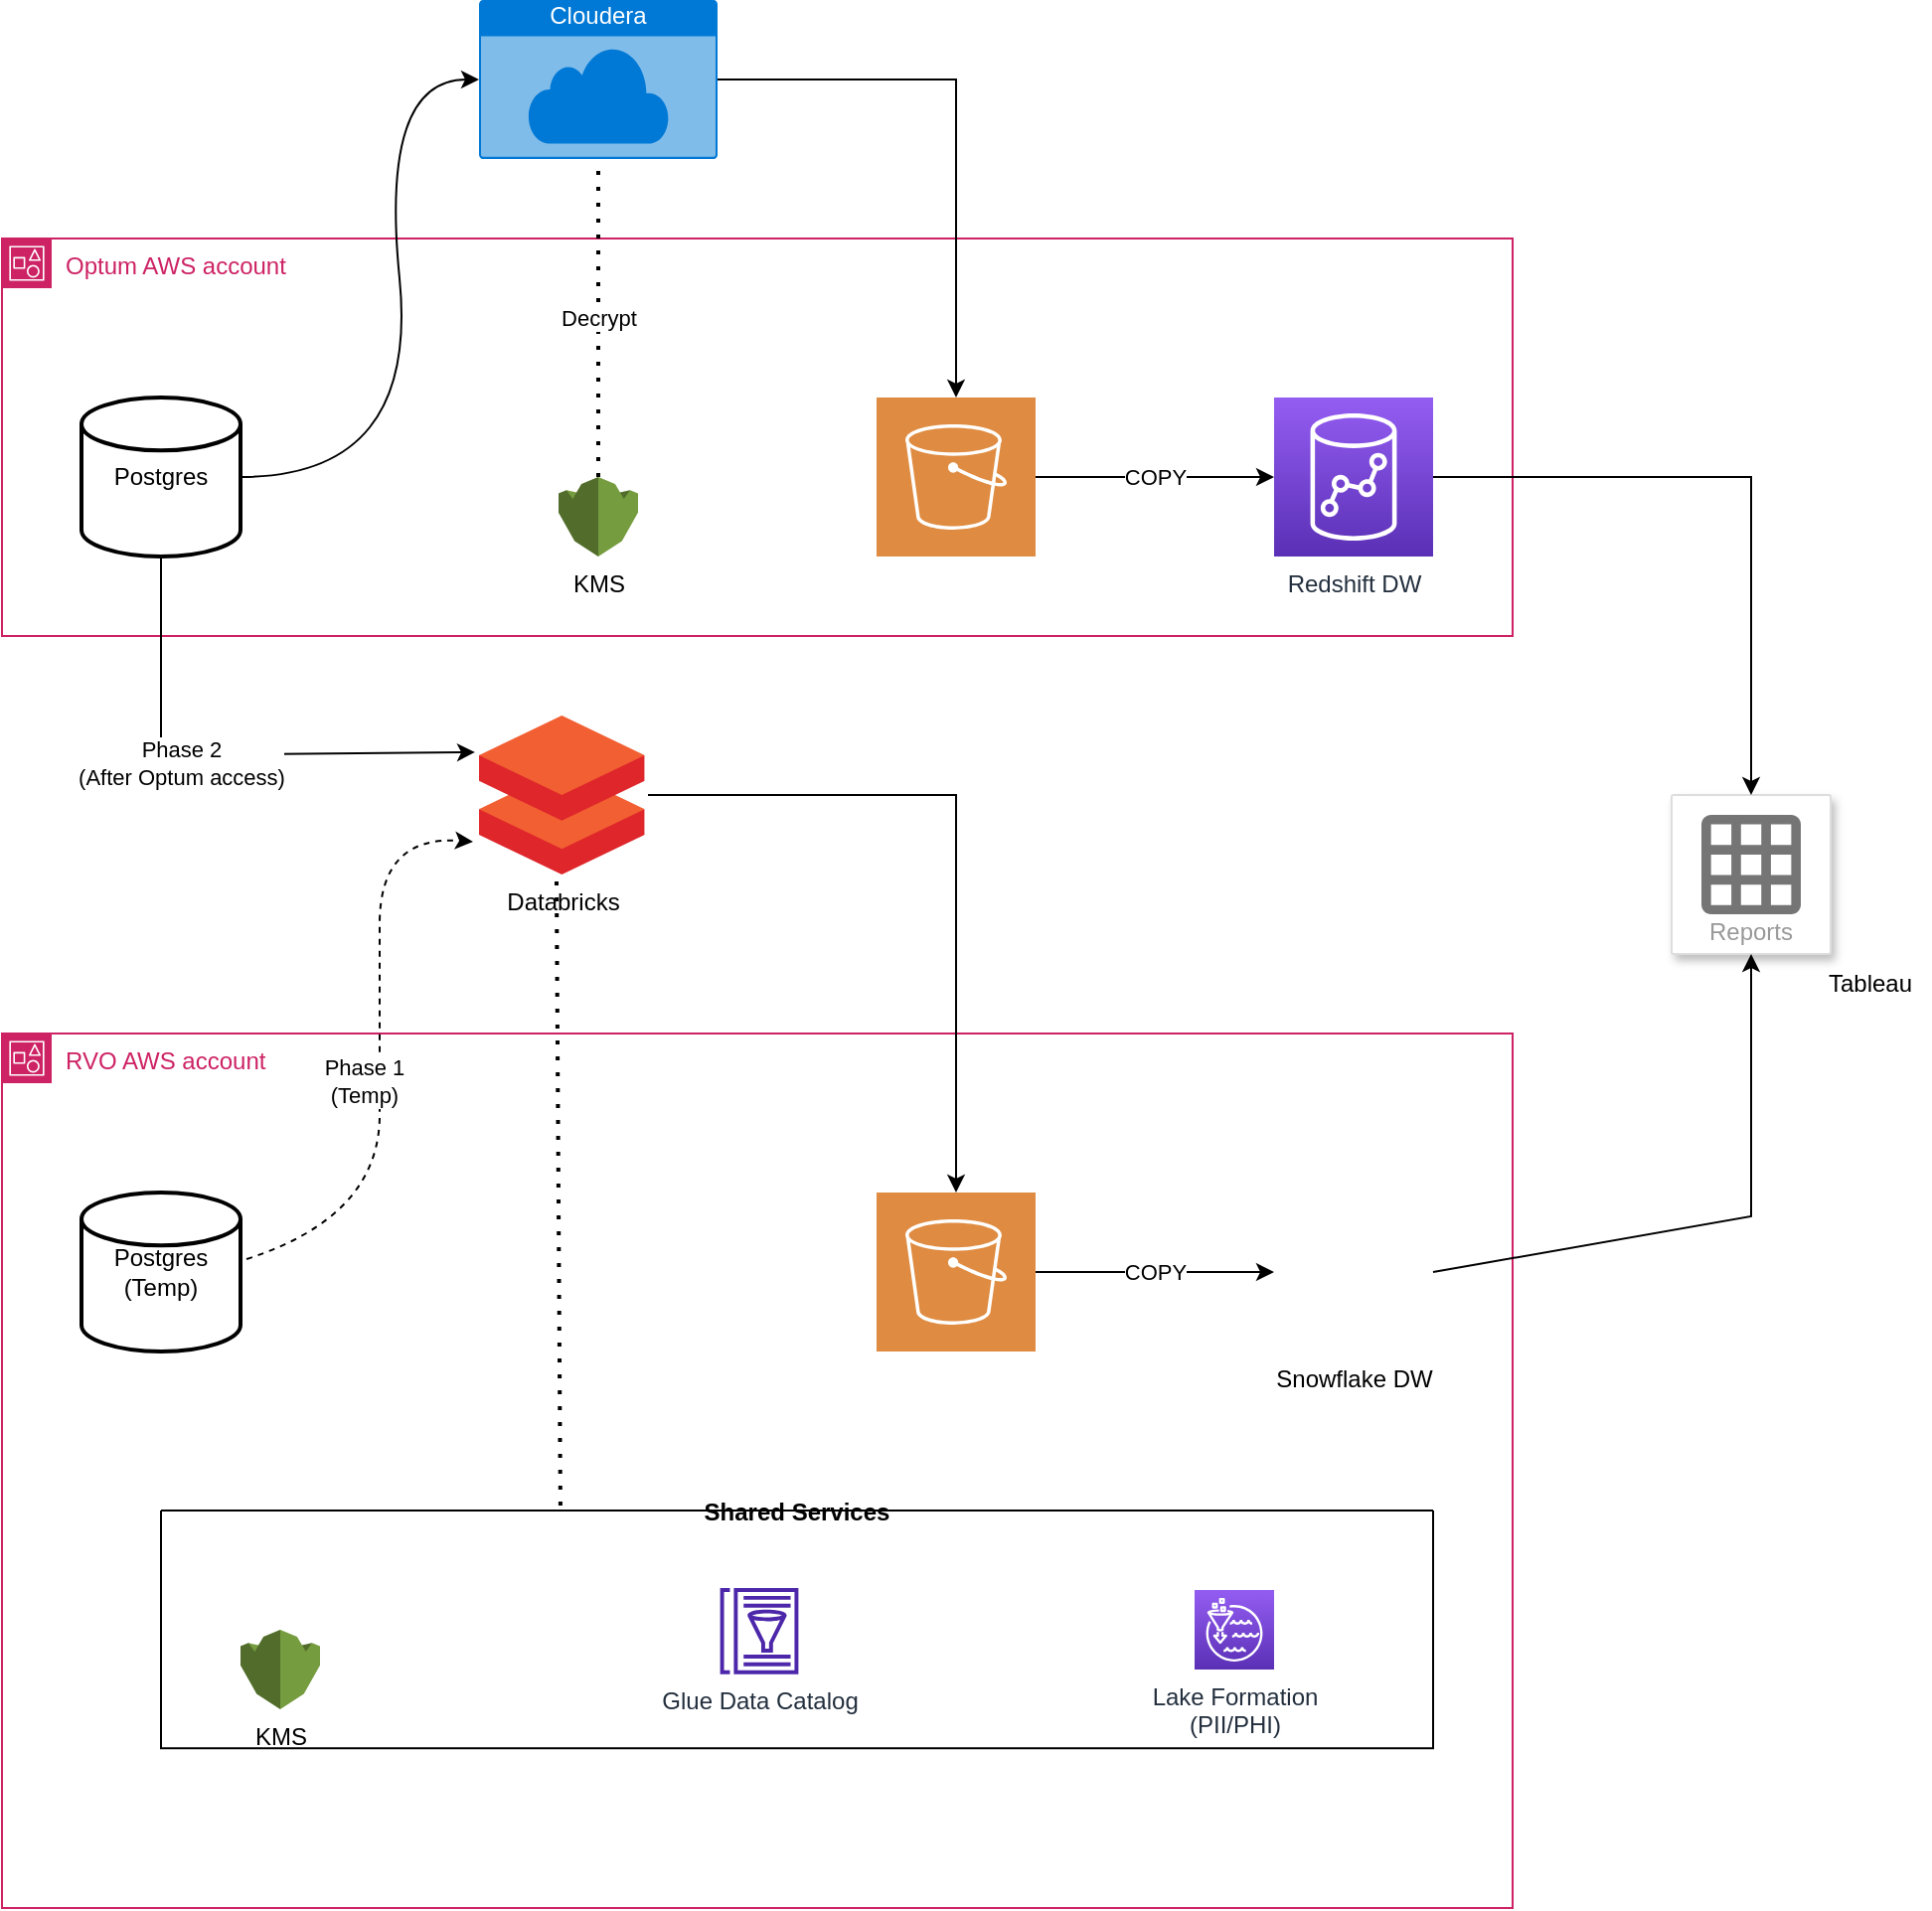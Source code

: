 <mxfile version="21.0.6" type="github">
  <diagram name="Page-1" id="Ek1pL3_suj74Txv8RKXf">
    <mxGraphModel dx="1242" dy="828" grid="1" gridSize="10" guides="1" tooltips="1" connect="1" arrows="1" fold="1" page="1" pageScale="1" pageWidth="850" pageHeight="1100" math="0" shadow="0">
      <root>
        <mxCell id="0" />
        <mxCell id="1" parent="0" />
        <mxCell id="rIcIW_MhtgpGFl4HYt5P-1" value="Optum AWS account" style="points=[[0,0],[0.25,0],[0.5,0],[0.75,0],[1,0],[1,0.25],[1,0.5],[1,0.75],[1,1],[0.75,1],[0.5,1],[0.25,1],[0,1],[0,0.75],[0,0.5],[0,0.25]];outlineConnect=0;gradientColor=none;html=1;whiteSpace=wrap;fontSize=12;fontStyle=0;container=1;pointerEvents=0;collapsible=0;recursiveResize=0;shape=mxgraph.aws4.group;grIcon=mxgraph.aws4.group_account;strokeColor=#CD2264;fillColor=none;verticalAlign=top;align=left;spacingLeft=30;fontColor=#CD2264;dashed=0;" parent="1" vertex="1">
          <mxGeometry x="40" y="240" width="760" height="200" as="geometry" />
        </mxCell>
        <mxCell id="rIcIW_MhtgpGFl4HYt5P-2" value="Postgres" style="strokeWidth=2;html=1;shape=mxgraph.flowchart.database;whiteSpace=wrap;" parent="rIcIW_MhtgpGFl4HYt5P-1" vertex="1">
          <mxGeometry x="40" y="80" width="80" height="80" as="geometry" />
        </mxCell>
        <mxCell id="rIcIW_MhtgpGFl4HYt5P-7" value="Redshift DW" style="sketch=0;points=[[0,0,0],[0.25,0,0],[0.5,0,0],[0.75,0,0],[1,0,0],[0,1,0],[0.25,1,0],[0.5,1,0],[0.75,1,0],[1,1,0],[0,0.25,0],[0,0.5,0],[0,0.75,0],[1,0.25,0],[1,0.5,0],[1,0.75,0]];outlineConnect=0;fontColor=#232F3E;gradientColor=#945DF2;gradientDirection=north;fillColor=#5A30B5;strokeColor=#ffffff;dashed=0;verticalLabelPosition=bottom;verticalAlign=top;align=center;html=1;fontSize=12;fontStyle=0;aspect=fixed;shape=mxgraph.aws4.resourceIcon;resIcon=mxgraph.aws4.redshift;" parent="rIcIW_MhtgpGFl4HYt5P-1" vertex="1">
          <mxGeometry x="640" y="80" width="80" height="80" as="geometry" />
        </mxCell>
        <mxCell id="rIcIW_MhtgpGFl4HYt5P-10" value="" style="sketch=0;pointerEvents=1;shadow=0;dashed=0;html=1;strokeColor=none;fillColor=#DF8C42;labelPosition=center;verticalLabelPosition=bottom;verticalAlign=top;align=center;outlineConnect=0;shape=mxgraph.veeam2.aws_s3;" parent="rIcIW_MhtgpGFl4HYt5P-1" vertex="1">
          <mxGeometry x="440" y="80" width="80" height="80" as="geometry" />
        </mxCell>
        <mxCell id="rIcIW_MhtgpGFl4HYt5P-13" value="" style="endArrow=classic;html=1;rounded=0;entryX=0;entryY=0.5;entryDx=0;entryDy=0;entryPerimeter=0;" parent="rIcIW_MhtgpGFl4HYt5P-1" source="rIcIW_MhtgpGFl4HYt5P-10" target="rIcIW_MhtgpGFl4HYt5P-7" edge="1">
          <mxGeometry width="50" height="50" relative="1" as="geometry">
            <mxPoint x="510" y="160" as="sourcePoint" />
            <mxPoint x="560" y="110" as="targetPoint" />
          </mxGeometry>
        </mxCell>
        <mxCell id="rIcIW_MhtgpGFl4HYt5P-14" value="COPY" style="edgeLabel;html=1;align=center;verticalAlign=middle;resizable=0;points=[];" parent="rIcIW_MhtgpGFl4HYt5P-13" vertex="1" connectable="0">
          <mxGeometry x="-0.2" y="-1" relative="1" as="geometry">
            <mxPoint x="12" y="-1" as="offset" />
          </mxGeometry>
        </mxCell>
        <mxCell id="rIcIW_MhtgpGFl4HYt5P-43" value="KMS" style="outlineConnect=0;dashed=0;verticalLabelPosition=bottom;verticalAlign=top;align=center;html=1;shape=mxgraph.aws3.kms;fillColor=#759C3E;gradientColor=none;" parent="rIcIW_MhtgpGFl4HYt5P-1" vertex="1">
          <mxGeometry x="280" y="120" width="40" height="40" as="geometry" />
        </mxCell>
        <mxCell id="rIcIW_MhtgpGFl4HYt5P-46" value="Decrypt" style="endArrow=none;dashed=1;html=1;dashPattern=1 3;strokeWidth=2;rounded=0;entryX=0.5;entryY=1;entryDx=0;entryDy=0;entryPerimeter=0;" parent="rIcIW_MhtgpGFl4HYt5P-1" target="rIcIW_MhtgpGFl4HYt5P-5" edge="1">
          <mxGeometry width="50" height="50" relative="1" as="geometry">
            <mxPoint x="300" y="120" as="sourcePoint" />
            <mxPoint x="350" y="70" as="targetPoint" />
          </mxGeometry>
        </mxCell>
        <mxCell id="rIcIW_MhtgpGFl4HYt5P-12" style="edgeStyle=orthogonalEdgeStyle;rounded=0;orthogonalLoop=1;jettySize=auto;html=1;exitX=1;exitY=0.5;exitDx=0;exitDy=0;exitPerimeter=0;" parent="1" source="rIcIW_MhtgpGFl4HYt5P-5" target="rIcIW_MhtgpGFl4HYt5P-10" edge="1">
          <mxGeometry relative="1" as="geometry" />
        </mxCell>
        <mxCell id="rIcIW_MhtgpGFl4HYt5P-5" value="Cloudera" style="html=1;whiteSpace=wrap;strokeColor=none;fillColor=#0079D6;labelPosition=center;verticalLabelPosition=middle;verticalAlign=top;align=center;fontSize=12;outlineConnect=0;spacingTop=-6;fontColor=#FFFFFF;sketch=0;shape=mxgraph.sitemap.cloud;" parent="1" vertex="1">
          <mxGeometry x="280" y="120" width="120" height="80" as="geometry" />
        </mxCell>
        <mxCell id="rIcIW_MhtgpGFl4HYt5P-8" value="" style="curved=1;endArrow=classic;html=1;rounded=0;exitX=1;exitY=0.5;exitDx=0;exitDy=0;exitPerimeter=0;entryX=0;entryY=0.5;entryDx=0;entryDy=0;entryPerimeter=0;" parent="1" source="rIcIW_MhtgpGFl4HYt5P-2" target="rIcIW_MhtgpGFl4HYt5P-5" edge="1">
          <mxGeometry width="50" height="50" relative="1" as="geometry">
            <mxPoint x="210" y="360" as="sourcePoint" />
            <mxPoint x="260" y="310" as="targetPoint" />
            <Array as="points">
              <mxPoint x="250" y="360" />
              <mxPoint x="230" y="160" />
            </Array>
          </mxGeometry>
        </mxCell>
        <mxCell id="rIcIW_MhtgpGFl4HYt5P-15" value="RVO AWS account" style="points=[[0,0],[0.25,0],[0.5,0],[0.75,0],[1,0],[1,0.25],[1,0.5],[1,0.75],[1,1],[0.75,1],[0.5,1],[0.25,1],[0,1],[0,0.75],[0,0.5],[0,0.25]];outlineConnect=0;gradientColor=none;html=1;whiteSpace=wrap;fontSize=12;fontStyle=0;container=1;pointerEvents=0;collapsible=0;recursiveResize=0;shape=mxgraph.aws4.group;grIcon=mxgraph.aws4.group_account;strokeColor=#CD2264;fillColor=none;verticalAlign=top;align=left;spacingLeft=30;fontColor=#CD2264;dashed=0;" parent="1" vertex="1">
          <mxGeometry x="40" y="640" width="760" height="440" as="geometry" />
        </mxCell>
        <mxCell id="rIcIW_MhtgpGFl4HYt5P-16" value="Postgres&lt;br&gt;(Temp)" style="strokeWidth=2;html=1;shape=mxgraph.flowchart.database;whiteSpace=wrap;" parent="rIcIW_MhtgpGFl4HYt5P-15" vertex="1">
          <mxGeometry x="40" y="80" width="80" height="80" as="geometry" />
        </mxCell>
        <mxCell id="rIcIW_MhtgpGFl4HYt5P-18" value="" style="sketch=0;pointerEvents=1;shadow=0;dashed=0;html=1;strokeColor=none;fillColor=#DF8C42;labelPosition=center;verticalLabelPosition=bottom;verticalAlign=top;align=center;outlineConnect=0;shape=mxgraph.veeam2.aws_s3;" parent="rIcIW_MhtgpGFl4HYt5P-15" vertex="1">
          <mxGeometry x="440" y="80" width="80" height="80" as="geometry" />
        </mxCell>
        <mxCell id="rIcIW_MhtgpGFl4HYt5P-19" value="" style="endArrow=classic;html=1;rounded=0;entryX=0;entryY=0.5;entryDx=0;entryDy=0;entryPerimeter=0;" parent="rIcIW_MhtgpGFl4HYt5P-15" source="rIcIW_MhtgpGFl4HYt5P-18" edge="1">
          <mxGeometry width="50" height="50" relative="1" as="geometry">
            <mxPoint x="510" y="160" as="sourcePoint" />
            <mxPoint x="640" y="120" as="targetPoint" />
          </mxGeometry>
        </mxCell>
        <mxCell id="rIcIW_MhtgpGFl4HYt5P-20" value="COPY" style="edgeLabel;html=1;align=center;verticalAlign=middle;resizable=0;points=[];" parent="rIcIW_MhtgpGFl4HYt5P-19" vertex="1" connectable="0">
          <mxGeometry x="-0.2" y="-1" relative="1" as="geometry">
            <mxPoint x="12" y="-1" as="offset" />
          </mxGeometry>
        </mxCell>
        <mxCell id="rIcIW_MhtgpGFl4HYt5P-21" value="Snowflake DW" style="shape=image;html=1;verticalAlign=top;verticalLabelPosition=bottom;labelBackgroundColor=#ffffff;imageAspect=0;aspect=fixed;image=https://cdn4.iconfinder.com/data/icons/christmas-2434/128/Artboard_3-128.png" parent="rIcIW_MhtgpGFl4HYt5P-15" vertex="1">
          <mxGeometry x="640" y="80" width="80" height="80" as="geometry" />
        </mxCell>
        <mxCell id="rIcIW_MhtgpGFl4HYt5P-44" value="KMS" style="outlineConnect=0;dashed=0;verticalLabelPosition=bottom;verticalAlign=top;align=center;html=1;shape=mxgraph.aws3.kms;fillColor=#759C3E;gradientColor=none;" parent="rIcIW_MhtgpGFl4HYt5P-15" vertex="1">
          <mxGeometry x="120" y="300" width="40" height="40" as="geometry" />
        </mxCell>
        <mxCell id="rIcIW_MhtgpGFl4HYt5P-45" value="Shared Services" style="swimlane;startSize=0;" parent="rIcIW_MhtgpGFl4HYt5P-15" vertex="1">
          <mxGeometry x="80" y="240" width="640" height="119.59" as="geometry" />
        </mxCell>
        <mxCell id="rIcIW_MhtgpGFl4HYt5P-42" value="Lake Formation &lt;br&gt;(PII/PHI)" style="sketch=0;points=[[0,0,0],[0.25,0,0],[0.5,0,0],[0.75,0,0],[1,0,0],[0,1,0],[0.25,1,0],[0.5,1,0],[0.75,1,0],[1,1,0],[0,0.25,0],[0,0.5,0],[0,0.75,0],[1,0.25,0],[1,0.5,0],[1,0.75,0]];outlineConnect=0;fontColor=#232F3E;gradientColor=#945DF2;gradientDirection=north;fillColor=#5A30B5;strokeColor=#ffffff;dashed=0;verticalLabelPosition=bottom;verticalAlign=top;align=center;html=1;fontSize=12;fontStyle=0;aspect=fixed;shape=mxgraph.aws4.resourceIcon;resIcon=mxgraph.aws4.lake_formation;" parent="rIcIW_MhtgpGFl4HYt5P-45" vertex="1">
          <mxGeometry x="520" y="40" width="40" height="40" as="geometry" />
        </mxCell>
        <mxCell id="rIcIW_MhtgpGFl4HYt5P-41" value="Glue Data Catalog" style="sketch=0;outlineConnect=0;fontColor=#232F3E;gradientColor=none;fillColor=#4D27AA;strokeColor=none;dashed=0;verticalLabelPosition=bottom;verticalAlign=top;align=center;html=1;fontSize=12;fontStyle=0;aspect=fixed;pointerEvents=1;shape=mxgraph.aws4.glue_data_catalog;" parent="rIcIW_MhtgpGFl4HYt5P-45" vertex="1">
          <mxGeometry x="281" y="39" width="40" height="43.33" as="geometry" />
        </mxCell>
        <mxCell id="rIcIW_MhtgpGFl4HYt5P-22" value="Databricks" style="sketch=0;aspect=fixed;html=1;points=[];align=center;image;fontSize=12;image=img/lib/mscae/Databricks.svg;" parent="1" vertex="1">
          <mxGeometry x="280" y="480" width="83.33" height="80" as="geometry" />
        </mxCell>
        <mxCell id="rIcIW_MhtgpGFl4HYt5P-25" value="" style="curved=1;endArrow=classic;html=1;rounded=0;exitX=1.038;exitY=0.419;exitDx=0;exitDy=0;exitPerimeter=0;entryX=-0.036;entryY=0.794;entryDx=0;entryDy=0;entryPerimeter=0;dashed=1;" parent="1" edge="1" target="rIcIW_MhtgpGFl4HYt5P-22" source="rIcIW_MhtgpGFl4HYt5P-16">
          <mxGeometry width="50" height="50" relative="1" as="geometry">
            <mxPoint x="160" y="800" as="sourcePoint" />
            <mxPoint x="280" y="600" as="targetPoint" />
            <Array as="points">
              <mxPoint x="230" y="732" />
              <mxPoint x="230" y="630" />
              <mxPoint x="230" y="540" />
            </Array>
          </mxGeometry>
        </mxCell>
        <mxCell id="rIcIW_MhtgpGFl4HYt5P-29" value="Phase 1&lt;br&gt;(Temp)" style="edgeLabel;html=1;align=center;verticalAlign=middle;resizable=0;points=[];" parent="rIcIW_MhtgpGFl4HYt5P-25" vertex="1" connectable="0">
          <mxGeometry x="-0.103" y="2" relative="1" as="geometry">
            <mxPoint x="-6" as="offset" />
          </mxGeometry>
        </mxCell>
        <mxCell id="rIcIW_MhtgpGFl4HYt5P-33" value="Reports" style="strokeColor=#dddddd;shadow=1;strokeWidth=1;rounded=1;absoluteArcSize=1;arcSize=2;labelPosition=center;verticalLabelPosition=middle;align=center;verticalAlign=bottom;spacingLeft=0;fontColor=#999999;fontSize=12;whiteSpace=wrap;spacingBottom=2;html=1;" parent="1" vertex="1">
          <mxGeometry x="880" y="520" width="80" height="80" as="geometry" />
        </mxCell>
        <mxCell id="rIcIW_MhtgpGFl4HYt5P-34" value="" style="sketch=0;dashed=0;connectable=0;html=1;fillColor=#757575;strokeColor=none;shape=mxgraph.gcp2.report;part=1;" parent="rIcIW_MhtgpGFl4HYt5P-33" vertex="1">
          <mxGeometry x="0.5" width="50" height="50" relative="1" as="geometry">
            <mxPoint x="-25" y="10" as="offset" />
          </mxGeometry>
        </mxCell>
        <mxCell id="rIcIW_MhtgpGFl4HYt5P-35" value="" style="endArrow=classic;html=1;rounded=0;exitX=1;exitY=0.5;exitDx=0;exitDy=0;exitPerimeter=0;entryX=0.5;entryY=0;entryDx=0;entryDy=0;" parent="1" source="rIcIW_MhtgpGFl4HYt5P-7" target="rIcIW_MhtgpGFl4HYt5P-33" edge="1">
          <mxGeometry width="50" height="50" relative="1" as="geometry">
            <mxPoint x="400" y="580" as="sourcePoint" />
            <mxPoint x="450" y="530" as="targetPoint" />
            <Array as="points">
              <mxPoint x="920" y="360" />
            </Array>
          </mxGeometry>
        </mxCell>
        <mxCell id="rIcIW_MhtgpGFl4HYt5P-36" value="" style="endArrow=classic;html=1;rounded=0;exitX=1;exitY=0.5;exitDx=0;exitDy=0;entryX=0.5;entryY=1;entryDx=0;entryDy=0;" parent="1" source="rIcIW_MhtgpGFl4HYt5P-21" target="rIcIW_MhtgpGFl4HYt5P-33" edge="1">
          <mxGeometry width="50" height="50" relative="1" as="geometry">
            <mxPoint x="400" y="580" as="sourcePoint" />
            <mxPoint x="450" y="530" as="targetPoint" />
            <Array as="points">
              <mxPoint x="920" y="732" />
            </Array>
          </mxGeometry>
        </mxCell>
        <mxCell id="rIcIW_MhtgpGFl4HYt5P-40" value="Tableau" style="text;html=1;strokeColor=none;fillColor=none;align=center;verticalAlign=middle;whiteSpace=wrap;rounded=0;" parent="1" vertex="1">
          <mxGeometry x="950" y="600" width="60" height="30" as="geometry" />
        </mxCell>
        <mxCell id="rIcIW_MhtgpGFl4HYt5P-52" value="" style="endArrow=none;dashed=1;html=1;dashPattern=1 3;strokeWidth=2;rounded=0;entryX=0.468;entryY=1.044;entryDx=0;entryDy=0;entryPerimeter=0;exitX=0.314;exitY=-0.021;exitDx=0;exitDy=0;exitPerimeter=0;" parent="1" source="rIcIW_MhtgpGFl4HYt5P-45" target="rIcIW_MhtgpGFl4HYt5P-22" edge="1">
          <mxGeometry width="50" height="50" relative="1" as="geometry">
            <mxPoint x="400" y="772" as="sourcePoint" />
            <mxPoint x="450" y="722" as="targetPoint" />
          </mxGeometry>
        </mxCell>
        <mxCell id="1LFbqm2XHdZCkg8zWfsO-2" value="" style="endArrow=classic;html=1;rounded=0;entryX=-0.024;entryY=0.231;entryDx=0;entryDy=0;entryPerimeter=0;exitX=0.5;exitY=1;exitDx=0;exitDy=0;exitPerimeter=0;" edge="1" parent="1" source="rIcIW_MhtgpGFl4HYt5P-2" target="rIcIW_MhtgpGFl4HYt5P-22">
          <mxGeometry width="50" height="50" relative="1" as="geometry">
            <mxPoint x="140" y="470" as="sourcePoint" />
            <mxPoint x="660" y="470" as="targetPoint" />
            <Array as="points">
              <mxPoint x="120" y="500" />
            </Array>
          </mxGeometry>
        </mxCell>
        <mxCell id="1LFbqm2XHdZCkg8zWfsO-3" value="Phase 2&lt;br&gt;(After Optum access)" style="edgeLabel;html=1;align=center;verticalAlign=middle;resizable=0;points=[];" vertex="1" connectable="0" parent="1LFbqm2XHdZCkg8zWfsO-2">
          <mxGeometry x="-0.407" relative="1" as="geometry">
            <mxPoint x="10" y="27" as="offset" />
          </mxGeometry>
        </mxCell>
        <mxCell id="1LFbqm2XHdZCkg8zWfsO-4" style="edgeStyle=orthogonalEdgeStyle;rounded=0;orthogonalLoop=1;jettySize=auto;html=1;exitX=1;exitY=0.5;exitDx=0;exitDy=0;exitPerimeter=0;" edge="1" parent="1" target="rIcIW_MhtgpGFl4HYt5P-18">
          <mxGeometry relative="1" as="geometry">
            <mxPoint x="365" y="520" as="sourcePoint" />
            <mxPoint x="485" y="680" as="targetPoint" />
            <Array as="points">
              <mxPoint x="520" y="520" />
            </Array>
          </mxGeometry>
        </mxCell>
      </root>
    </mxGraphModel>
  </diagram>
</mxfile>
